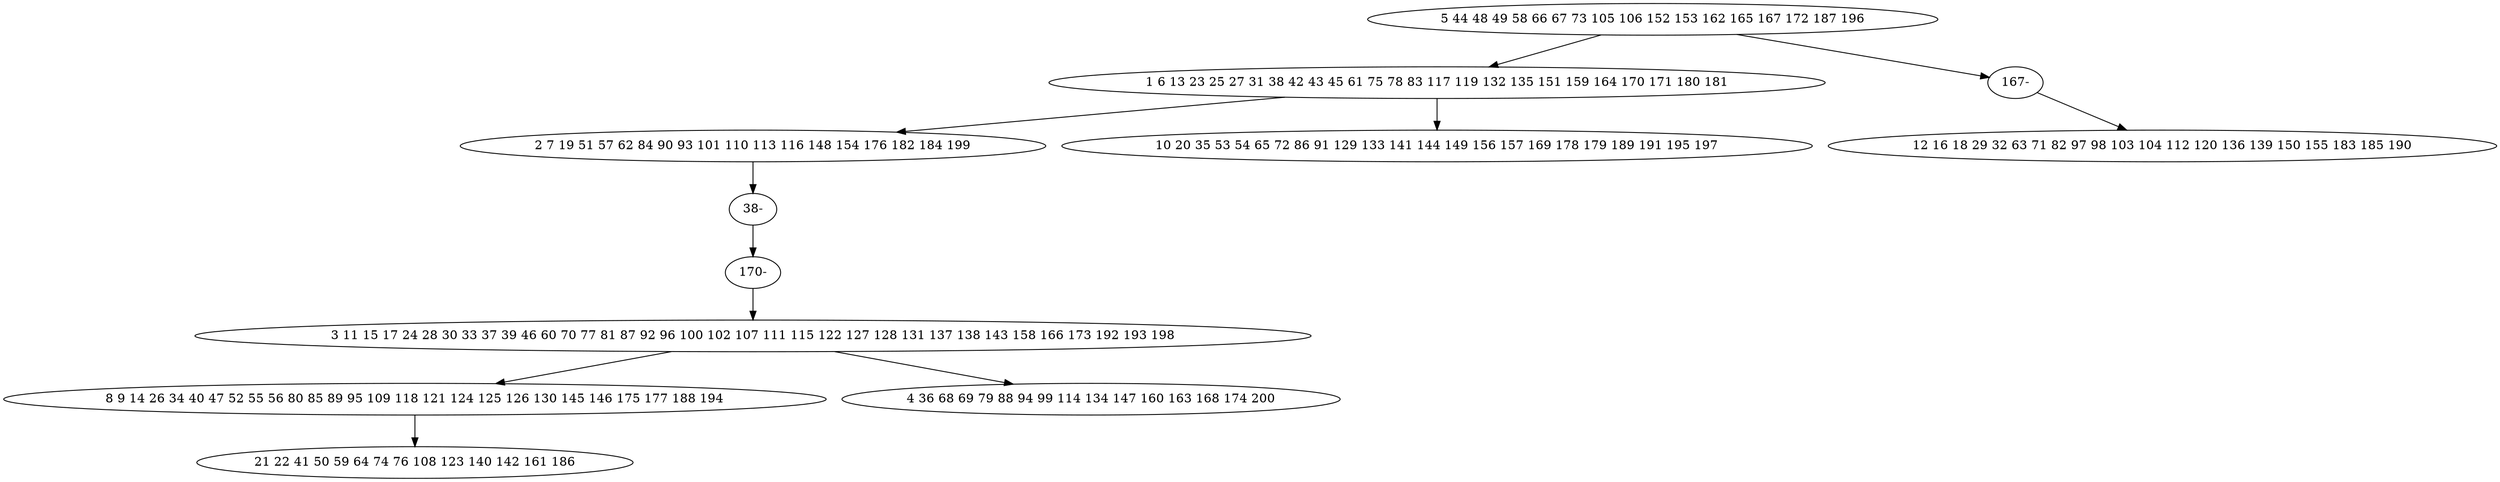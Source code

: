 digraph true_tree {
	"0" -> "1"
	"1" -> "2"
	"2" -> "9"
	"3" -> "4"
	"1" -> "5"
	"3" -> "6"
	"4" -> "7"
	"0" -> "11"
	"9" -> "10"
	"10" -> "3"
	"11" -> "8"
	"0" [label="5 44 48 49 58 66 67 73 105 106 152 153 162 165 167 172 187 196"];
	"1" [label="1 6 13 23 25 27 31 38 42 43 45 61 75 78 83 117 119 132 135 151 159 164 170 171 180 181"];
	"2" [label="2 7 19 51 57 62 84 90 93 101 110 113 116 148 154 176 182 184 199"];
	"3" [label="3 11 15 17 24 28 30 33 37 39 46 60 70 77 81 87 92 96 100 102 107 111 115 122 127 128 131 137 138 143 158 166 173 192 193 198"];
	"4" [label="8 9 14 26 34 40 47 52 55 56 80 85 89 95 109 118 121 124 125 126 130 145 146 175 177 188 194"];
	"5" [label="10 20 35 53 54 65 72 86 91 129 133 141 144 149 156 157 169 178 179 189 191 195 197"];
	"6" [label="4 36 68 69 79 88 94 99 114 134 147 160 163 168 174 200"];
	"7" [label="21 22 41 50 59 64 74 76 108 123 140 142 161 186"];
	"8" [label="12 16 18 29 32 63 71 82 97 98 103 104 112 120 136 139 150 155 183 185 190"];
	"9" [label="38-"];
	"10" [label="170-"];
	"11" [label="167-"];
}
